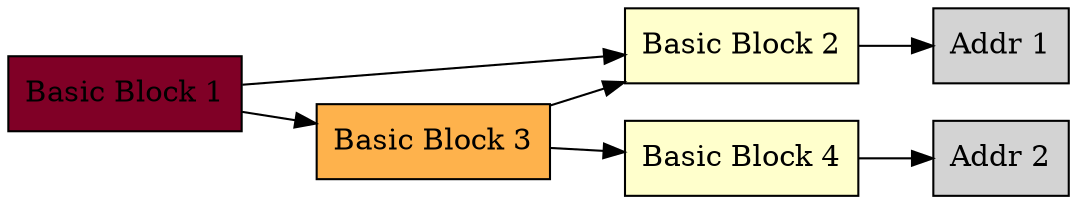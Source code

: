 digraph "acos@@GLIBC_2.2.5"{
	rankdir=LR;
	node[shape=box,colorscheme=ylorrd9, style=filled];

	"Basic Block 1" [fillcolor=9];
	"Basic Block 2" [fillcolor=1];
	"Basic Block 3" [fillcolor=4];
	"Basic Block 4" [fillcolor=1];
	"Addr 1";
	"Addr 2";

	"Basic Block 1"->"Basic Block 3";
	"Basic Block 1"->"Basic Block 2";
	"Basic Block 2"->"Addr 1";
	"Basic Block 3"->"Basic Block 2";
	"Basic Block 3"->"Basic Block 4";
	"Basic Block 4"->"Addr 2";
}
